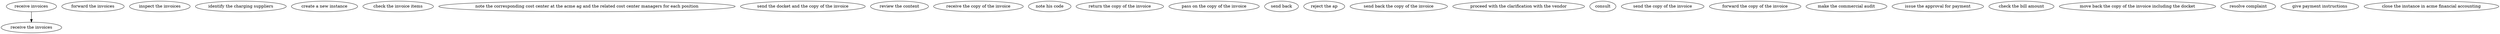 strict digraph "doc-6.1" {
	graph [name="doc-6.1"];
	"receive invoices"	[attrs="{'type': 'Activity', 'label': 'receive invoices'}"];
	"receive the invoices"	[attrs="{'type': 'Activity', 'label': 'receive the invoices'}"];
	"receive invoices" -> "receive the invoices"	[attrs="{'type': 'flow', 'label': 'flow'}"];
	"forward the invoices"	[attrs="{'type': 'Activity', 'label': 'forward the invoices'}"];
	"inspect the invoices"	[attrs="{'type': 'Activity', 'label': 'inspect the invoices'}"];
	"identify the charging suppliers"	[attrs="{'type': 'Activity', 'label': 'identify the charging suppliers'}"];
	"create a new instance"	[attrs="{'type': 'Activity', 'label': 'create a new instance'}"];
	"check the invoice items"	[attrs="{'type': 'Activity', 'label': 'check the invoice items'}"];
	"note the corresponding cost center at the acme ag and the related cost center managers for each position"	[attrs="{'type': 'Activity', 'label': 'note the corresponding cost center at the acme ag and the related cost center managers for each position'}"];
	"send the docket and the copy of the invoice"	[attrs="{'type': 'Activity', 'label': 'send the docket and the copy of the invoice'}"];
	"review the content"	[attrs="{'type': 'Activity', 'label': 'review the content'}"];
	"receive the copy of the invoice"	[attrs="{'type': 'Activity', 'label': 'receive the copy of the invoice'}"];
	"note his code"	[attrs="{'type': 'Activity', 'label': 'note his code'}"];
	"return the copy of the invoice"	[attrs="{'type': 'Activity', 'label': 'return the copy of the invoice'}"];
	"pass on the copy of the invoice"	[attrs="{'type': 'Activity', 'label': 'pass on the copy of the invoice'}"];
	"send back"	[attrs="{'type': 'Activity', 'label': 'send back'}"];
	"reject the ap"	[attrs="{'type': 'Activity', 'label': 'reject the ap'}"];
	"send back the copy of the invoice"	[attrs="{'type': 'Activity', 'label': 'send back the copy of the invoice'}"];
	"proceed with the clarification with the vendor"	[attrs="{'type': 'Activity', 'label': 'proceed with the clarification with the vendor'}"];
	consult	[attrs="{'type': 'Activity', 'label': 'consult'}"];
	"send the copy of the invoice"	[attrs="{'type': 'Activity', 'label': 'send the copy of the invoice'}"];
	"forward the copy of the invoice"	[attrs="{'type': 'Activity', 'label': 'forward the copy of the invoice'}"];
	"make the commercial audit"	[attrs="{'type': 'Activity', 'label': 'make the commercial audit'}"];
	"issue the approval for payment"	[attrs="{'type': 'Activity', 'label': 'issue the approval for payment'}"];
	"check the bill amount"	[attrs="{'type': 'Activity', 'label': 'check the bill amount'}"];
	"move back the copy of the invoice including the docket"	[attrs="{'type': 'Activity', 'label': 'move back the copy of the invoice including the docket'}"];
	"resolve complaint"	[attrs="{'type': 'Activity', 'label': 'resolve complaint'}"];
	"give payment instructions"	[attrs="{'type': 'Activity', 'label': 'give payment instructions'}"];
	"close the instance in acme financial accounting"	[attrs="{'type': 'Activity', 'label': 'close the instance in acme financial accounting'}"];
}
